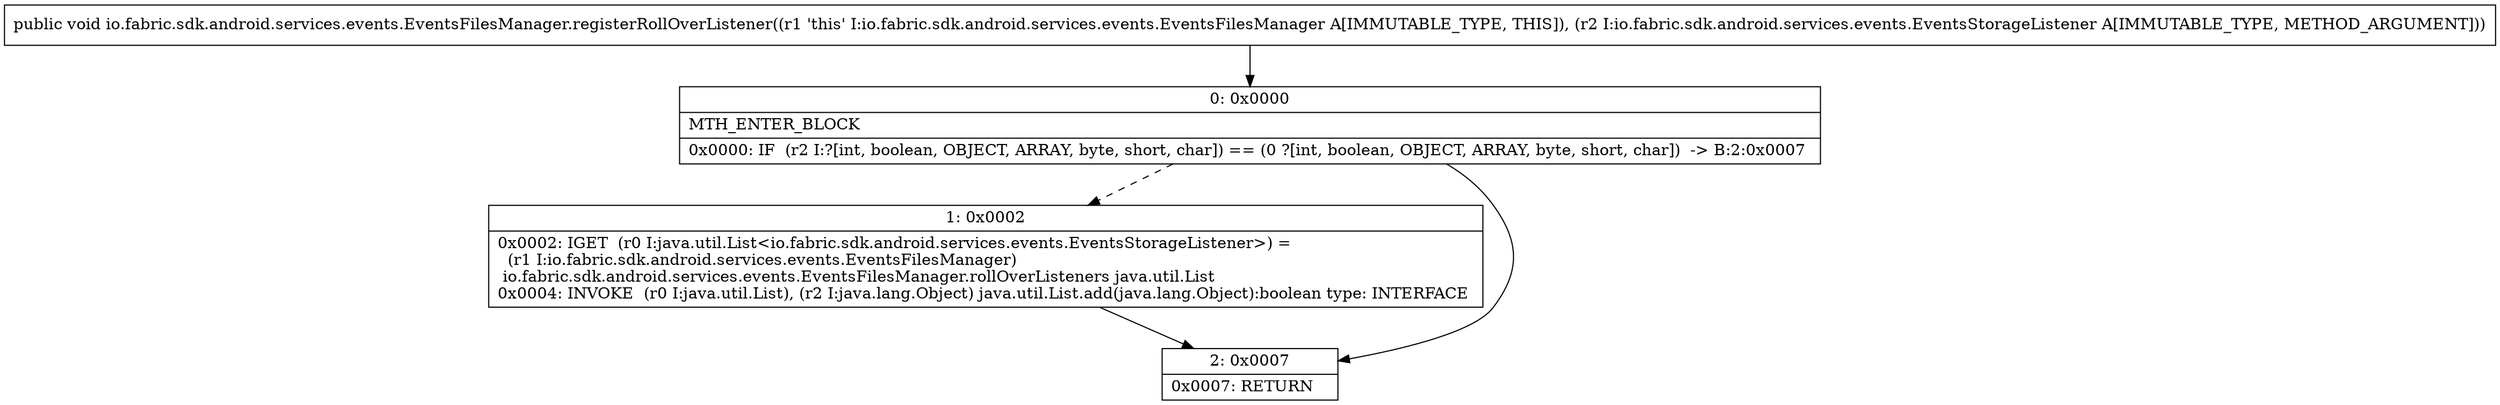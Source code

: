 digraph "CFG forio.fabric.sdk.android.services.events.EventsFilesManager.registerRollOverListener(Lio\/fabric\/sdk\/android\/services\/events\/EventsStorageListener;)V" {
Node_0 [shape=record,label="{0\:\ 0x0000|MTH_ENTER_BLOCK\l|0x0000: IF  (r2 I:?[int, boolean, OBJECT, ARRAY, byte, short, char]) == (0 ?[int, boolean, OBJECT, ARRAY, byte, short, char])  \-\> B:2:0x0007 \l}"];
Node_1 [shape=record,label="{1\:\ 0x0002|0x0002: IGET  (r0 I:java.util.List\<io.fabric.sdk.android.services.events.EventsStorageListener\>) = \l  (r1 I:io.fabric.sdk.android.services.events.EventsFilesManager)\l io.fabric.sdk.android.services.events.EventsFilesManager.rollOverListeners java.util.List \l0x0004: INVOKE  (r0 I:java.util.List), (r2 I:java.lang.Object) java.util.List.add(java.lang.Object):boolean type: INTERFACE \l}"];
Node_2 [shape=record,label="{2\:\ 0x0007|0x0007: RETURN   \l}"];
MethodNode[shape=record,label="{public void io.fabric.sdk.android.services.events.EventsFilesManager.registerRollOverListener((r1 'this' I:io.fabric.sdk.android.services.events.EventsFilesManager A[IMMUTABLE_TYPE, THIS]), (r2 I:io.fabric.sdk.android.services.events.EventsStorageListener A[IMMUTABLE_TYPE, METHOD_ARGUMENT])) }"];
MethodNode -> Node_0;
Node_0 -> Node_1[style=dashed];
Node_0 -> Node_2;
Node_1 -> Node_2;
}

